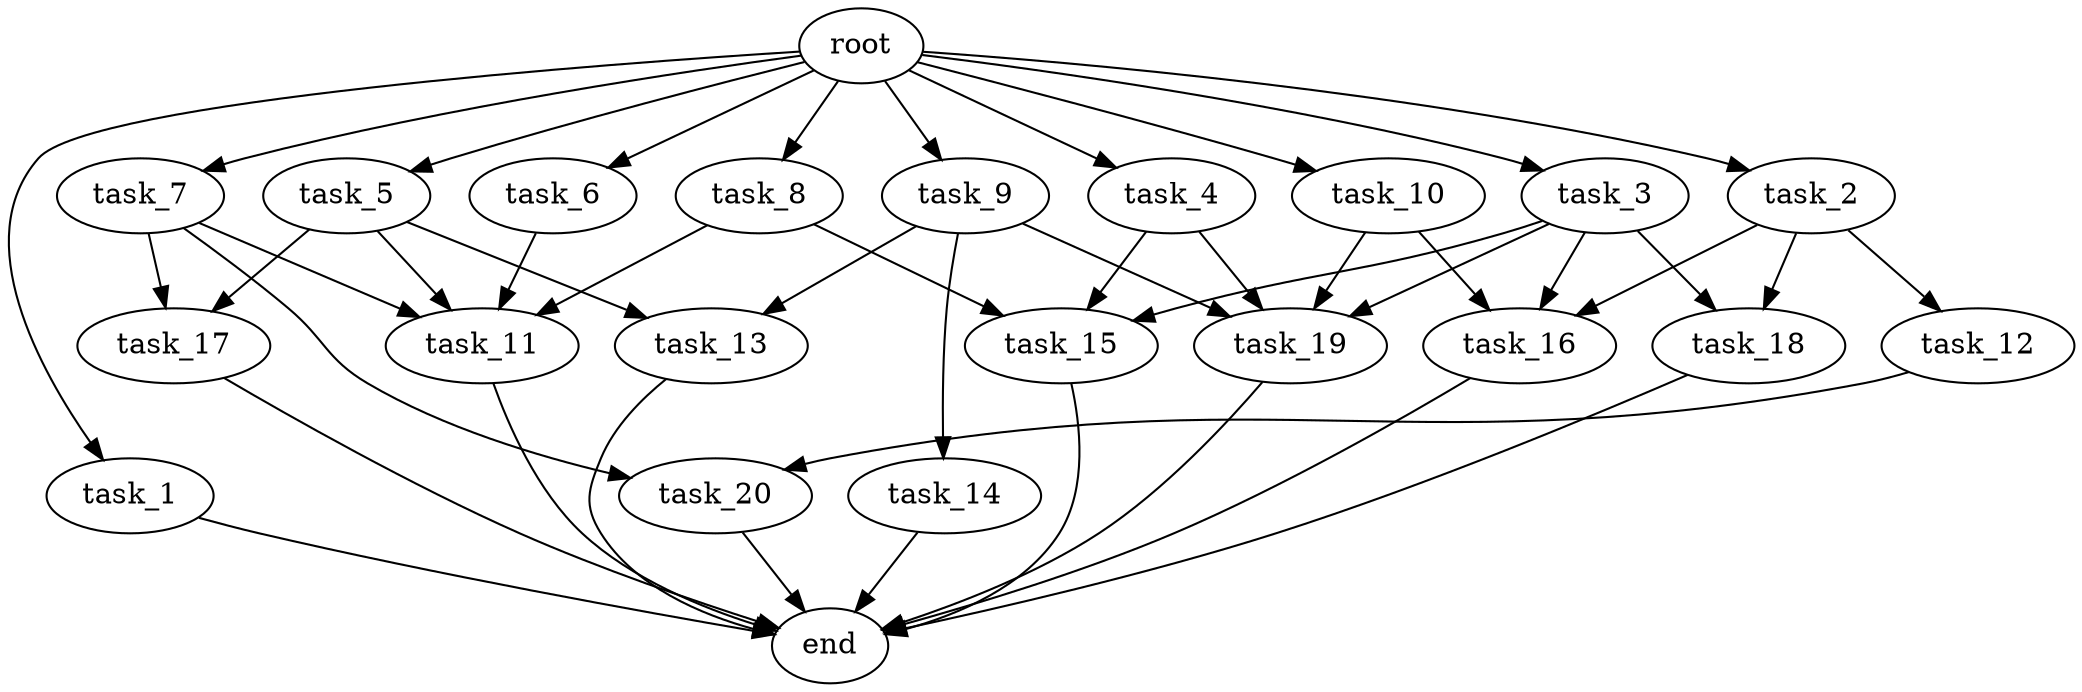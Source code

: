digraph G {
  root [size="0.000000e+00"];
  task_1 [size="7.114140e+09"];
  task_2 [size="9.598074e+09"];
  task_3 [size="8.330974e+09"];
  task_4 [size="6.731400e+09"];
  task_5 [size="7.346112e+09"];
  task_6 [size="7.959931e+09"];
  task_7 [size="7.997751e+09"];
  task_8 [size="8.445468e+09"];
  task_9 [size="6.218802e+09"];
  task_10 [size="2.825290e+09"];
  task_11 [size="7.492794e+09"];
  task_12 [size="6.670897e+09"];
  task_13 [size="1.291836e+09"];
  task_14 [size="1.995643e+09"];
  task_15 [size="6.057884e+09"];
  task_16 [size="1.009936e+09"];
  task_17 [size="4.160428e+09"];
  task_18 [size="9.937679e+09"];
  task_19 [size="3.037215e+09"];
  task_20 [size="2.095120e+09"];
  end [size="0.000000e+00"];

  root -> task_1 [size="1.000000e-12"];
  root -> task_2 [size="1.000000e-12"];
  root -> task_3 [size="1.000000e-12"];
  root -> task_4 [size="1.000000e-12"];
  root -> task_5 [size="1.000000e-12"];
  root -> task_6 [size="1.000000e-12"];
  root -> task_7 [size="1.000000e-12"];
  root -> task_8 [size="1.000000e-12"];
  root -> task_9 [size="1.000000e-12"];
  root -> task_10 [size="1.000000e-12"];
  task_1 -> end [size="1.000000e-12"];
  task_2 -> task_12 [size="6.670897e+08"];
  task_2 -> task_16 [size="3.366455e+07"];
  task_2 -> task_18 [size="4.968839e+08"];
  task_3 -> task_15 [size="2.019295e+08"];
  task_3 -> task_16 [size="3.366455e+07"];
  task_3 -> task_18 [size="4.968839e+08"];
  task_3 -> task_19 [size="7.593038e+07"];
  task_4 -> task_15 [size="2.019295e+08"];
  task_4 -> task_19 [size="7.593038e+07"];
  task_5 -> task_11 [size="1.873198e+08"];
  task_5 -> task_13 [size="6.459182e+07"];
  task_5 -> task_17 [size="2.080214e+08"];
  task_6 -> task_11 [size="1.873198e+08"];
  task_7 -> task_11 [size="1.873198e+08"];
  task_7 -> task_17 [size="2.080214e+08"];
  task_7 -> task_20 [size="1.047560e+08"];
  task_8 -> task_11 [size="1.873198e+08"];
  task_8 -> task_15 [size="2.019295e+08"];
  task_9 -> task_13 [size="6.459182e+07"];
  task_9 -> task_14 [size="1.995643e+08"];
  task_9 -> task_19 [size="7.593038e+07"];
  task_10 -> task_16 [size="3.366455e+07"];
  task_10 -> task_19 [size="7.593038e+07"];
  task_11 -> end [size="1.000000e-12"];
  task_12 -> task_20 [size="1.047560e+08"];
  task_13 -> end [size="1.000000e-12"];
  task_14 -> end [size="1.000000e-12"];
  task_15 -> end [size="1.000000e-12"];
  task_16 -> end [size="1.000000e-12"];
  task_17 -> end [size="1.000000e-12"];
  task_18 -> end [size="1.000000e-12"];
  task_19 -> end [size="1.000000e-12"];
  task_20 -> end [size="1.000000e-12"];
}
